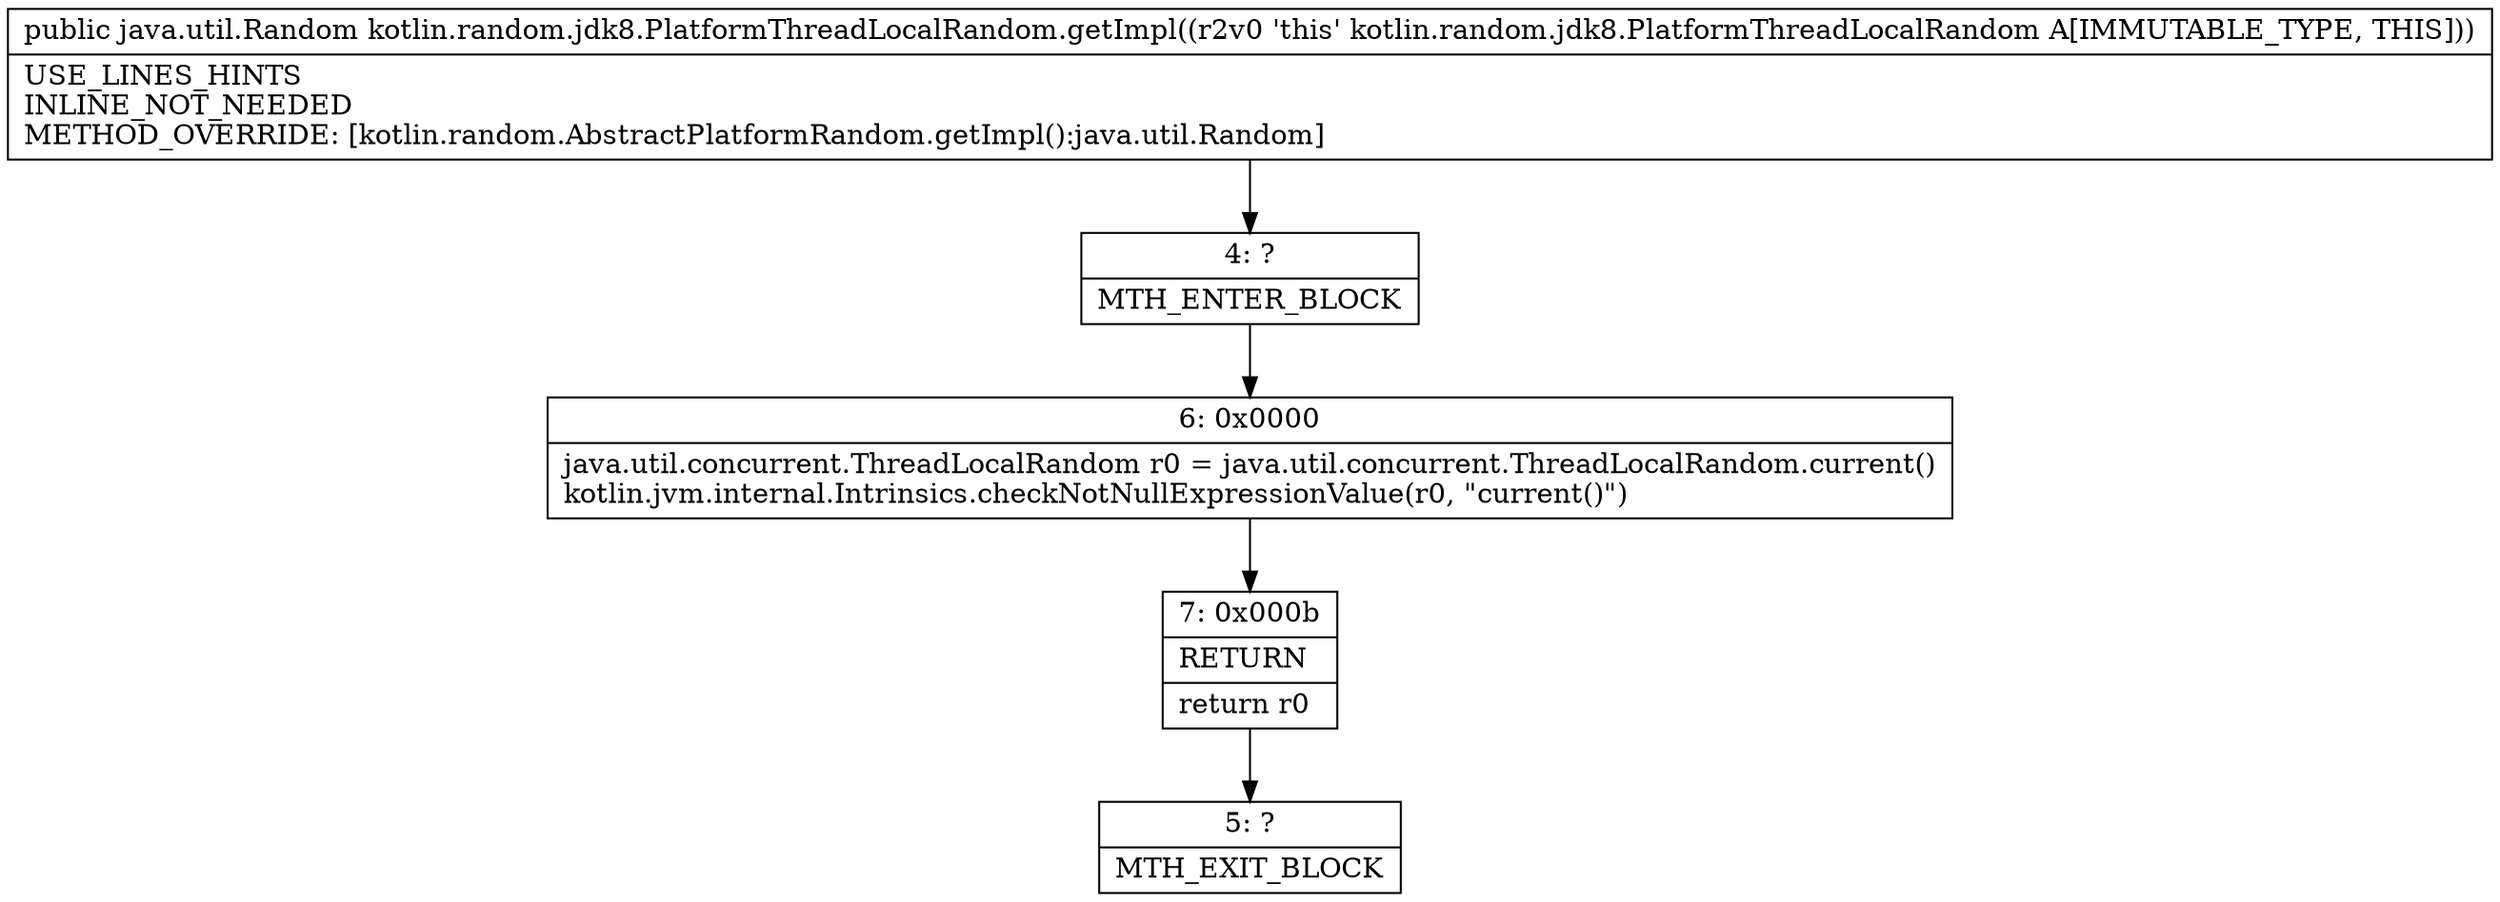 digraph "CFG forkotlin.random.jdk8.PlatformThreadLocalRandom.getImpl()Ljava\/util\/Random;" {
Node_4 [shape=record,label="{4\:\ ?|MTH_ENTER_BLOCK\l}"];
Node_6 [shape=record,label="{6\:\ 0x0000|java.util.concurrent.ThreadLocalRandom r0 = java.util.concurrent.ThreadLocalRandom.current()\lkotlin.jvm.internal.Intrinsics.checkNotNullExpressionValue(r0, \"current()\")\l}"];
Node_7 [shape=record,label="{7\:\ 0x000b|RETURN\l|return r0\l}"];
Node_5 [shape=record,label="{5\:\ ?|MTH_EXIT_BLOCK\l}"];
MethodNode[shape=record,label="{public java.util.Random kotlin.random.jdk8.PlatformThreadLocalRandom.getImpl((r2v0 'this' kotlin.random.jdk8.PlatformThreadLocalRandom A[IMMUTABLE_TYPE, THIS]))  | USE_LINES_HINTS\lINLINE_NOT_NEEDED\lMETHOD_OVERRIDE: [kotlin.random.AbstractPlatformRandom.getImpl():java.util.Random]\l}"];
MethodNode -> Node_4;Node_4 -> Node_6;
Node_6 -> Node_7;
Node_7 -> Node_5;
}

